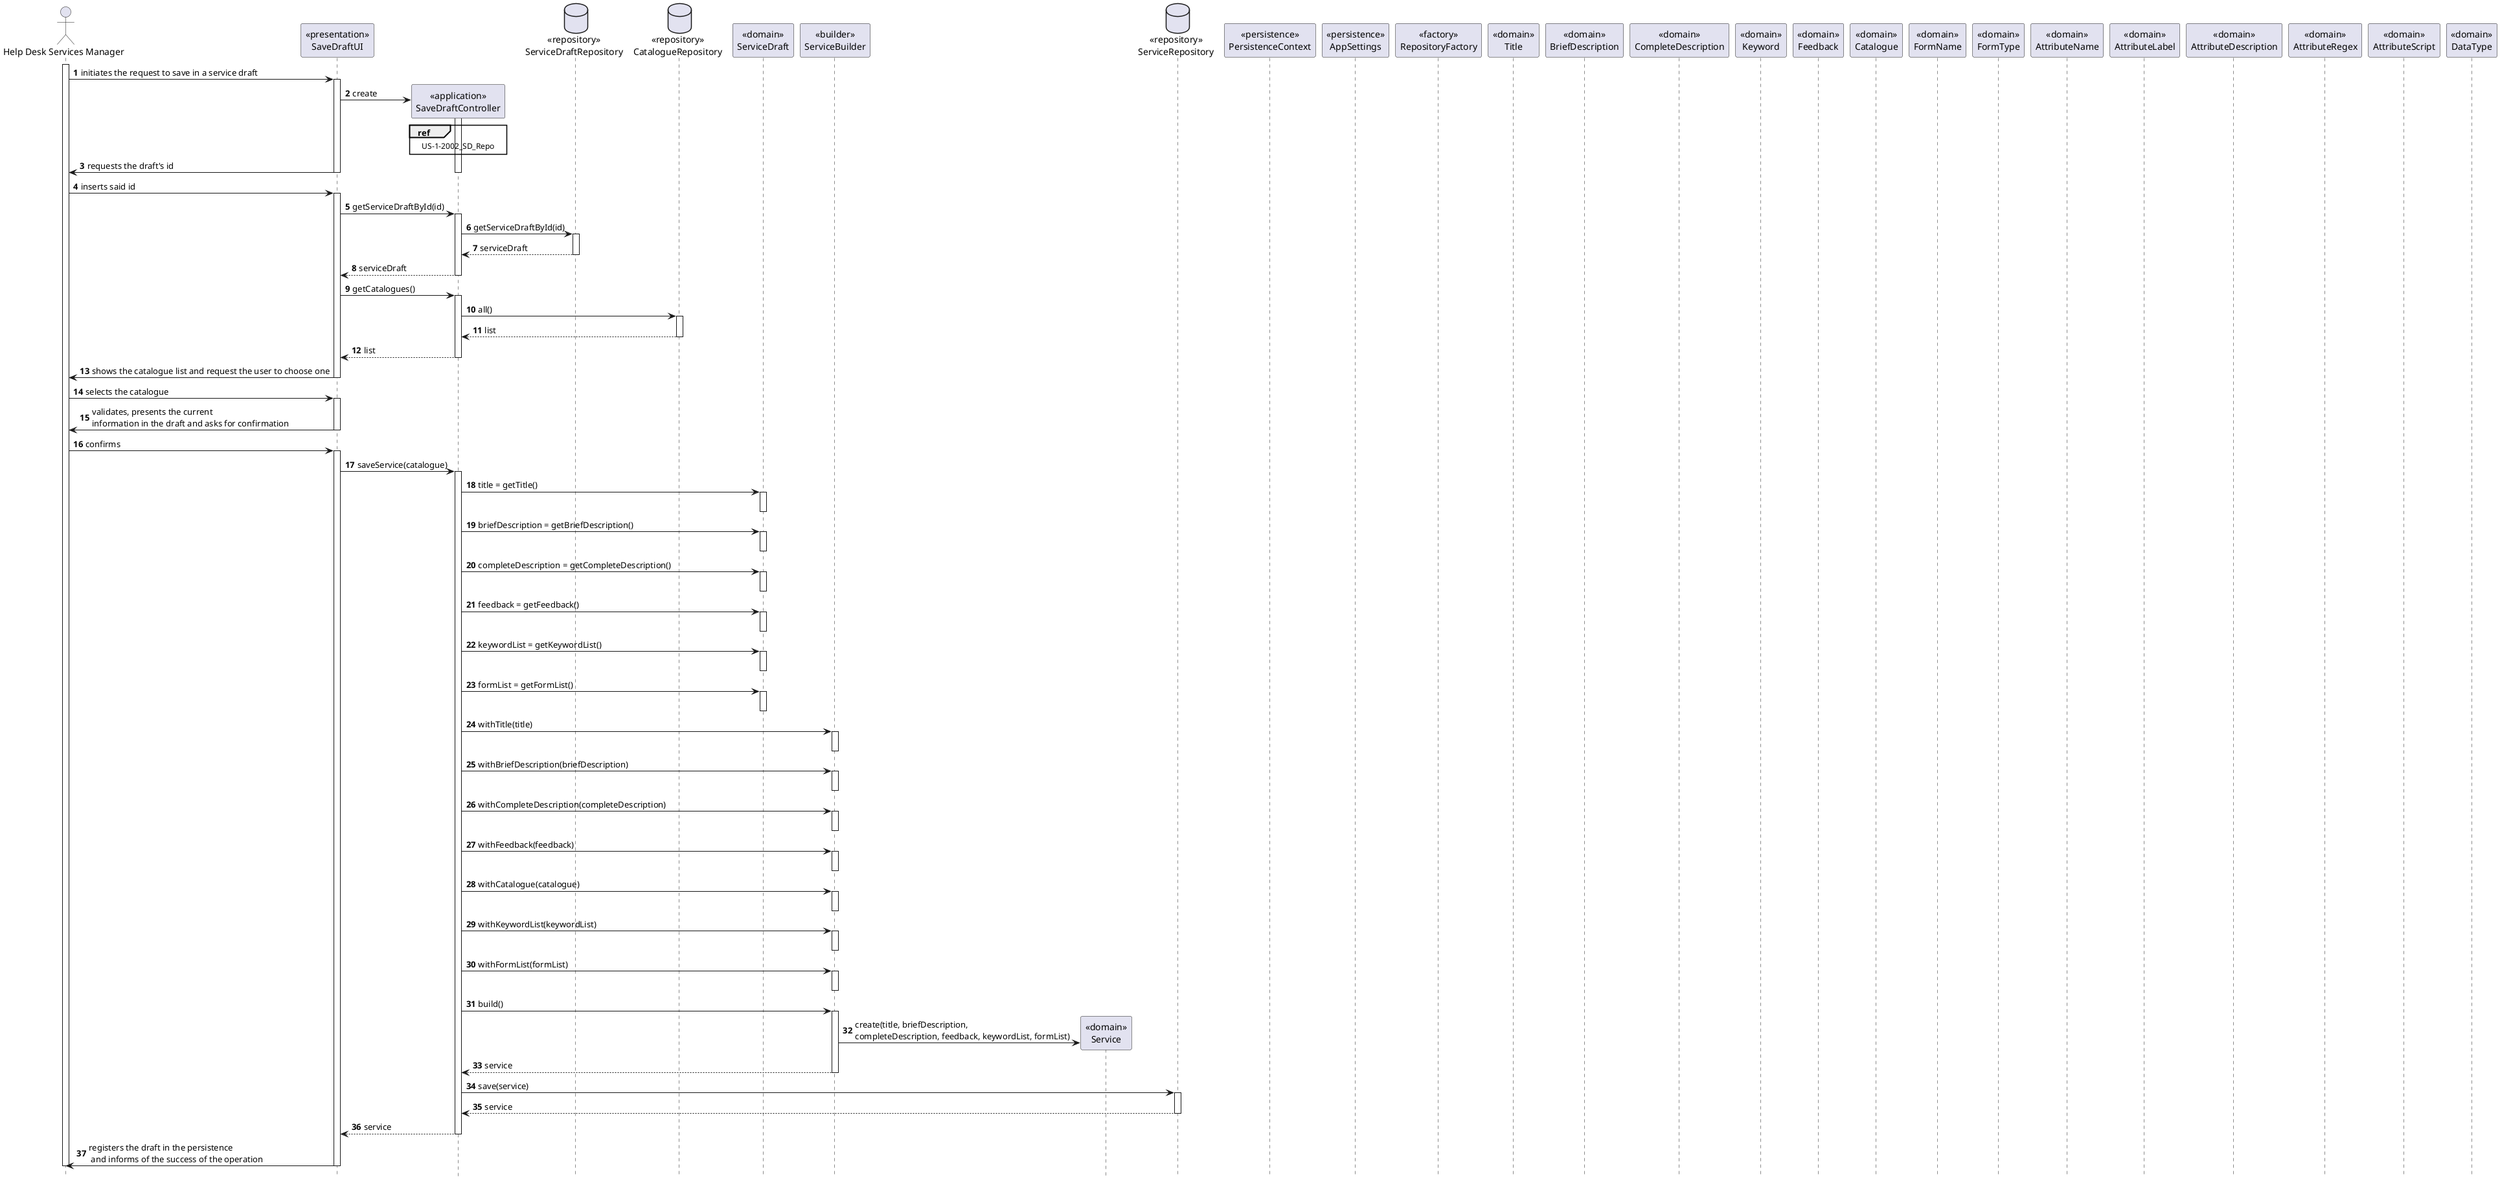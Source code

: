 @startuml
autonumber
hide footbox

actor "Help Desk Services Manager" as HSM

participant "<<presentation>>\nSaveDraftUI" as UI
participant "<<application>>\nSaveDraftController" as CTRL
database "<<repository>>\nServiceDraftRepository" as SDR
database "<<repository>>\nCatalogueRepository" as CR
participant "<<domain>>\nServiceDraft" as SD
participant "<<builder>>\nServiceBuilder" as SBD
participant "<<domain>>\nService" as S
database "<<repository>>\nServiceRepository" as SR
participant "<<persistence>>\nPersistenceContext" as PC
participant "<<persistence>>\nAppSettings" as AS
participant "<<factory>>\nRepositoryFactory" as RF
participant "<<domain>>\nTitle" as T
participant "<<domain>>\nBriefDescription" as DB
participant "<<domain>>\nCompleteDescription" as DC
participant "<<domain>>\nKeyword" as KW
participant "<<domain>>\nFeedback" as FB
participant "<<domain>>\nCatalogue" as C
participant "<<domain>>\nFormName" as FM
participant "<<domain>>\nFormType" as FT
participant "<<domain>>\nAttributeName" as AN
participant "<<domain>>\nAttributeLabel" as AL
participant "<<domain>>\nAttributeDescription" as AD
participant "<<domain>>\nAttributeRegex" as AR
participant "<<domain>>\nAttributeScript" as ASC
participant "<<domain>>\nDataType" as TD

activate HSM

HSM -> UI : initiates the request to save in a service draft
activate UI

UI -> CTRL** : create
activate CTRL

ref over CTRL
  US-1-2002_SD_Repo
end ref

UI -> HSM : requests the draft's id
deactivate CTRL
deactivate UI

HSM -> UI : inserts said id
activate UI

UI -> CTRL : getServiceDraftById(id)
activate CTRL

CTRL -> SDR : getServiceDraftById(id)
activate SDR
SDR --> CTRL : serviceDraft
deactivate SDR

CTRL --> UI : serviceDraft
deactivate CTRL


UI -> CTRL : getCatalogues()
activate CTRL

CTRL -> CR : all()
activate CR
CR --> CTRL : list
deactivate CR

CTRL --> UI : list
deactivate CTRL

UI -> HSM : shows the catalogue list and request the user to choose one
deactivate UI

HSM -> UI : selects the catalogue
activate UI

UI -> HSM : validates, presents the current \ninformation in the draft and asks for confirmation
deactivate UI

HSM -> UI : confirms
activate UI

UI -> CTRL : saveService(catalogue)
activate CTRL

CTRL -> SD : title = getTitle()
activate SD
deactivate SD

CTRL -> SD : briefDescription = getBriefDescription()
activate SD
deactivate SD

CTRL -> SD : completeDescription = getCompleteDescription()
activate SD
deactivate SD

CTRL -> SD : feedback = getFeedback()
activate SD
deactivate SD

CTRL -> SD : keywordList = getKeywordList()
activate SD
deactivate SD

CTRL -> SD : formList = getFormList()
activate SD
deactivate SD

CTRL -> SBD : withTitle(title)
activate SBD
deactivate SBD

CTRL -> SBD : withBriefDescription(briefDescription)
activate SBD
deactivate SBD

CTRL -> SBD : withCompleteDescription(completeDescription)
activate SBD
deactivate SBD

CTRL -> SBD : withFeedback(feedback)
activate SBD
deactivate SBD

CTRL -> SBD : withCatalogue(catalogue)
activate SBD
deactivate SBD

CTRL -> SBD : withKeywordList(keywordList)
activate SBD
deactivate SBD

CTRL -> SBD : withFormList(formList)
activate SBD
deactivate SBD

CTRL -> SBD : build()
activate SBD

SBD -> S** : create(title, briefDescription, \ncompleteDescription, feedback, keywordList, formList)

SBD --> CTRL : service
deactivate SBD

CTRL -> SR : save(service)
activate SR
SR --> CTRL : service
deactivate SR

CTRL --> UI : service
deactivate CTRL

UI -> HSM : registers the draft in the persistence\n and informs of the success of the operation
deactivate UI
deactivate HSM

@enduml

@enduml
